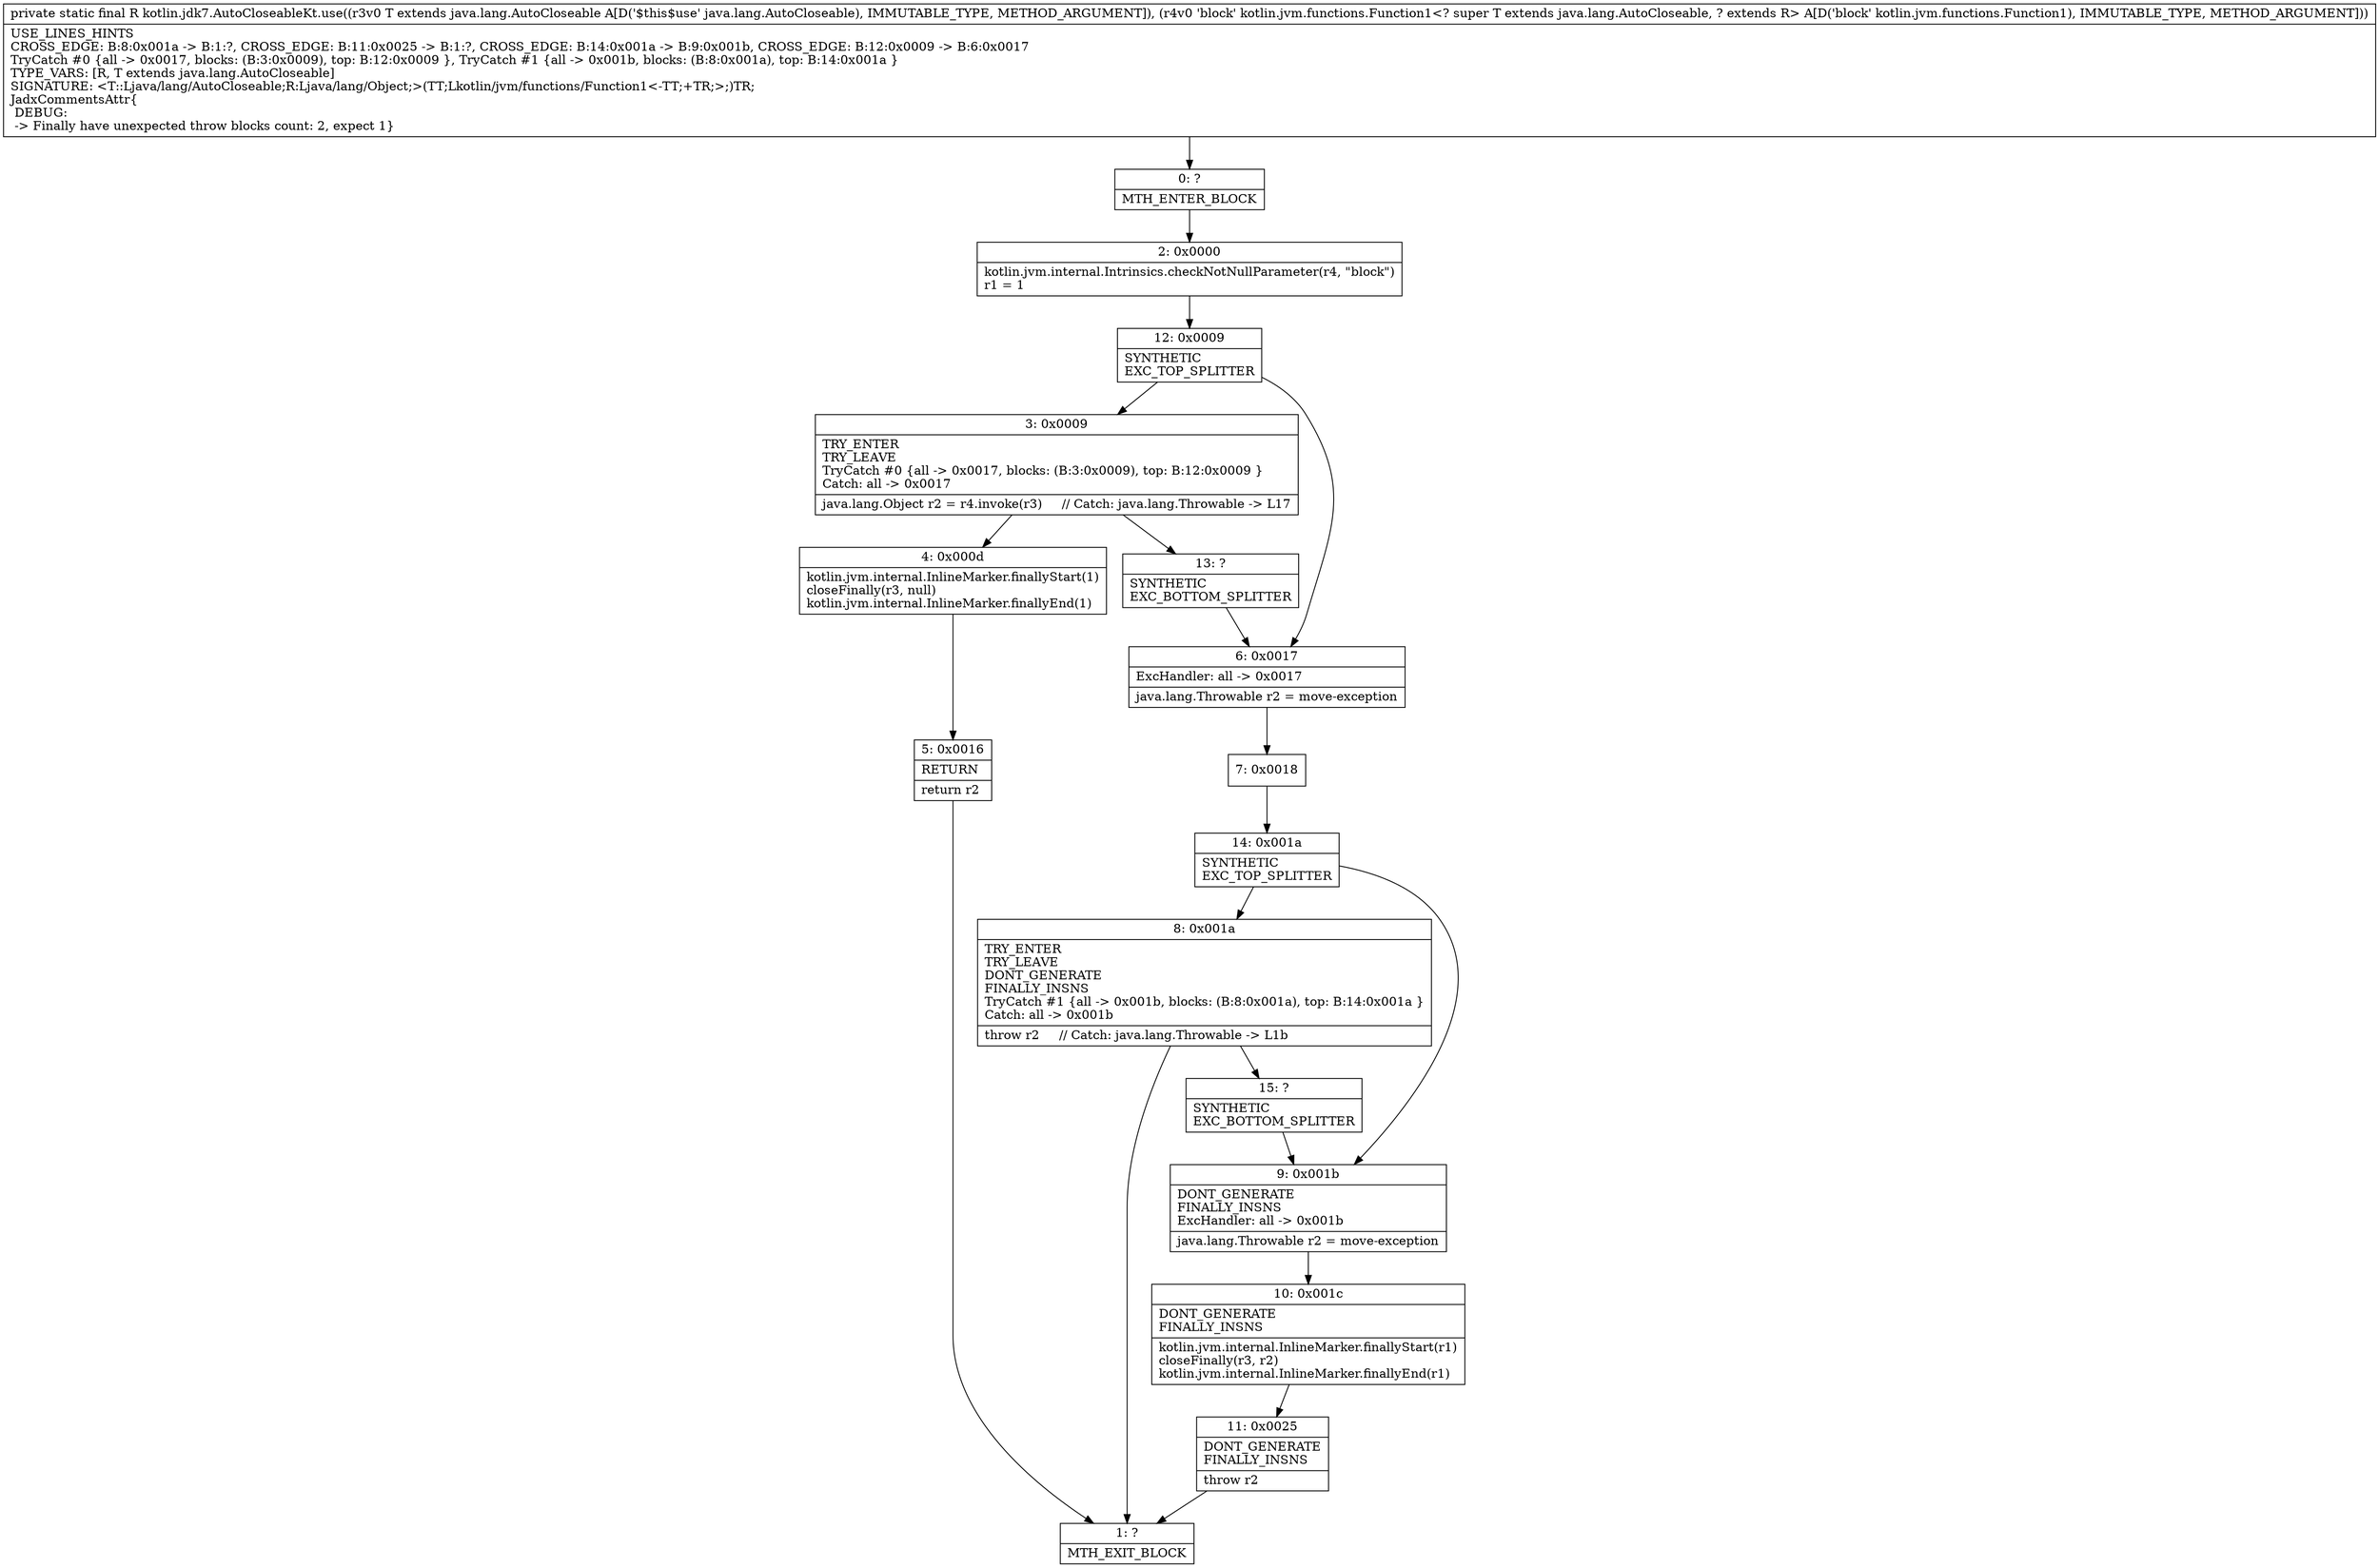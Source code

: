 digraph "CFG forkotlin.jdk7.AutoCloseableKt.use(Ljava\/lang\/AutoCloseable;Lkotlin\/jvm\/functions\/Function1;)Ljava\/lang\/Object;" {
Node_0 [shape=record,label="{0\:\ ?|MTH_ENTER_BLOCK\l}"];
Node_2 [shape=record,label="{2\:\ 0x0000|kotlin.jvm.internal.Intrinsics.checkNotNullParameter(r4, \"block\")\lr1 = 1\l}"];
Node_12 [shape=record,label="{12\:\ 0x0009|SYNTHETIC\lEXC_TOP_SPLITTER\l}"];
Node_3 [shape=record,label="{3\:\ 0x0009|TRY_ENTER\lTRY_LEAVE\lTryCatch #0 \{all \-\> 0x0017, blocks: (B:3:0x0009), top: B:12:0x0009 \}\lCatch: all \-\> 0x0017\l|java.lang.Object r2 = r4.invoke(r3)     \/\/ Catch: java.lang.Throwable \-\> L17\l}"];
Node_4 [shape=record,label="{4\:\ 0x000d|kotlin.jvm.internal.InlineMarker.finallyStart(1)\lcloseFinally(r3, null)\lkotlin.jvm.internal.InlineMarker.finallyEnd(1)\l}"];
Node_5 [shape=record,label="{5\:\ 0x0016|RETURN\l|return r2\l}"];
Node_1 [shape=record,label="{1\:\ ?|MTH_EXIT_BLOCK\l}"];
Node_13 [shape=record,label="{13\:\ ?|SYNTHETIC\lEXC_BOTTOM_SPLITTER\l}"];
Node_6 [shape=record,label="{6\:\ 0x0017|ExcHandler: all \-\> 0x0017\l|java.lang.Throwable r2 = move\-exception\l}"];
Node_7 [shape=record,label="{7\:\ 0x0018}"];
Node_14 [shape=record,label="{14\:\ 0x001a|SYNTHETIC\lEXC_TOP_SPLITTER\l}"];
Node_8 [shape=record,label="{8\:\ 0x001a|TRY_ENTER\lTRY_LEAVE\lDONT_GENERATE\lFINALLY_INSNS\lTryCatch #1 \{all \-\> 0x001b, blocks: (B:8:0x001a), top: B:14:0x001a \}\lCatch: all \-\> 0x001b\l|throw r2     \/\/ Catch: java.lang.Throwable \-\> L1b\l}"];
Node_15 [shape=record,label="{15\:\ ?|SYNTHETIC\lEXC_BOTTOM_SPLITTER\l}"];
Node_9 [shape=record,label="{9\:\ 0x001b|DONT_GENERATE\lFINALLY_INSNS\lExcHandler: all \-\> 0x001b\l|java.lang.Throwable r2 = move\-exception\l}"];
Node_10 [shape=record,label="{10\:\ 0x001c|DONT_GENERATE\lFINALLY_INSNS\l|kotlin.jvm.internal.InlineMarker.finallyStart(r1)\lcloseFinally(r3, r2)\lkotlin.jvm.internal.InlineMarker.finallyEnd(r1)\l}"];
Node_11 [shape=record,label="{11\:\ 0x0025|DONT_GENERATE\lFINALLY_INSNS\l|throw r2\l}"];
MethodNode[shape=record,label="{private static final R kotlin.jdk7.AutoCloseableKt.use((r3v0 T extends java.lang.AutoCloseable A[D('$this$use' java.lang.AutoCloseable), IMMUTABLE_TYPE, METHOD_ARGUMENT]), (r4v0 'block' kotlin.jvm.functions.Function1\<? super T extends java.lang.AutoCloseable, ? extends R\> A[D('block' kotlin.jvm.functions.Function1), IMMUTABLE_TYPE, METHOD_ARGUMENT]))  | USE_LINES_HINTS\lCROSS_EDGE: B:8:0x001a \-\> B:1:?, CROSS_EDGE: B:11:0x0025 \-\> B:1:?, CROSS_EDGE: B:14:0x001a \-\> B:9:0x001b, CROSS_EDGE: B:12:0x0009 \-\> B:6:0x0017\lTryCatch #0 \{all \-\> 0x0017, blocks: (B:3:0x0009), top: B:12:0x0009 \}, TryCatch #1 \{all \-\> 0x001b, blocks: (B:8:0x001a), top: B:14:0x001a \}\lTYPE_VARS: [R, T extends java.lang.AutoCloseable]\lSIGNATURE: \<T::Ljava\/lang\/AutoCloseable;R:Ljava\/lang\/Object;\>(TT;Lkotlin\/jvm\/functions\/Function1\<\-TT;+TR;\>;)TR;\lJadxCommentsAttr\{\l DEBUG: \l \-\> Finally have unexpected throw blocks count: 2, expect 1\}\l}"];
MethodNode -> Node_0;Node_0 -> Node_2;
Node_2 -> Node_12;
Node_12 -> Node_3;
Node_12 -> Node_6;
Node_3 -> Node_4;
Node_3 -> Node_13;
Node_4 -> Node_5;
Node_5 -> Node_1;
Node_13 -> Node_6;
Node_6 -> Node_7;
Node_7 -> Node_14;
Node_14 -> Node_8;
Node_14 -> Node_9;
Node_8 -> Node_1;
Node_8 -> Node_15;
Node_15 -> Node_9;
Node_9 -> Node_10;
Node_10 -> Node_11;
Node_11 -> Node_1;
}

